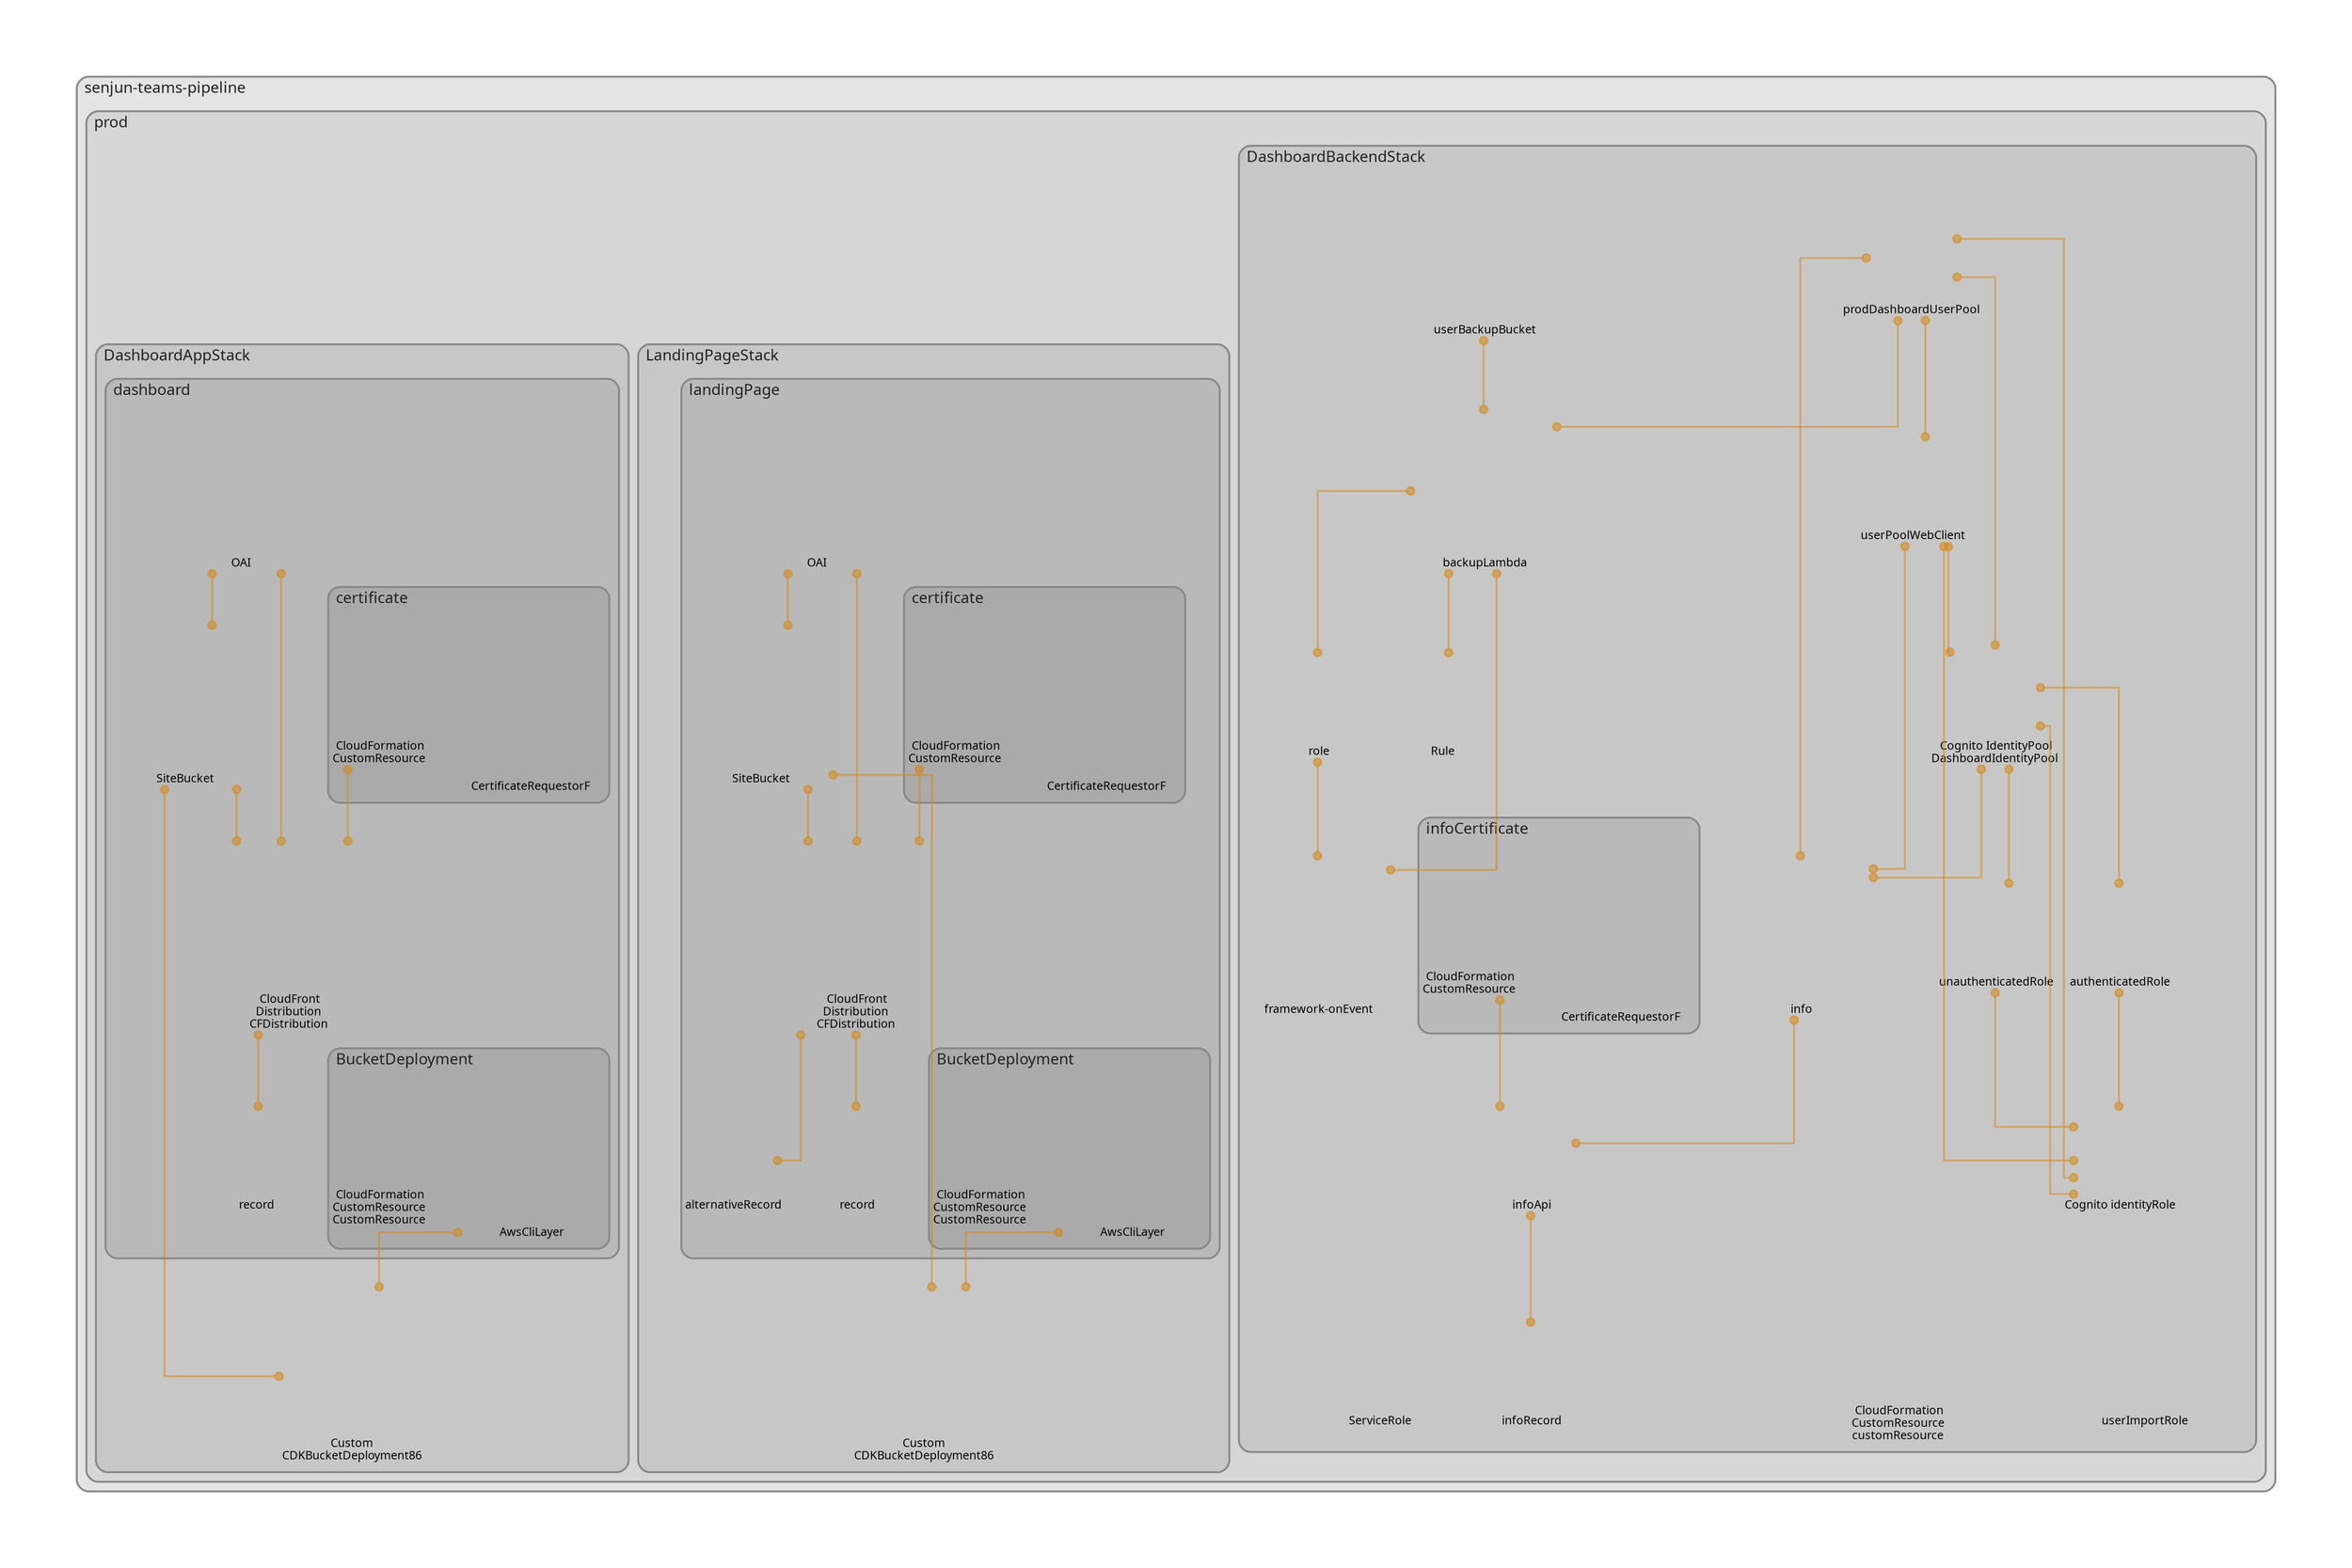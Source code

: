 digraph "Diagram" {
  splines = "ortho";
  pad = "1.0";
  nodesep = "0.60";
  ranksep = "0.75";
  fontname = "Sans-Serif";
  fontsize = "15";
  dpi = "200";
  rankdir = "BT";
  compound = "true";
  fontcolor = "#222222";
  edge [
    color = "#D5871488",
    penwidth = 2,
    arrowhead = "dot",
    arrowtail = "dot",
  ];
  node [
    shape = "box",
    style = "rounded",
    fixedsize = true,
    width = 1.7,
    height = 1.7,
    labelloc = "c",
    imagescale = true,
    fontname = "Sans-Serif",
    fontsize = 8,
    margin = 8,
  ];
  subgraph "senjun-teams-pipeline" {
    subgraph "cluster-SubGraph.senjun-teams-pipeline" {
      graph [
        label = "senjun-teams-pipeline",
        labelloc = "b",
        labeljust = "l",
        margin = "10",
        fontsize = "16",
        penwidth = "2",
        pencolor = "#888888",
        style = "filled,rounded",
        fillcolor = "#e4e4e4",
      ];
      subgraph "cluster-SubGraph.prod" {
        graph [
          label = "prod",
          labelloc = "b",
          labeljust = "l",
          margin = "10",
          fontsize = "16",
          penwidth = "2",
          pencolor = "#888888",
          style = "filled,rounded",
          fillcolor = "#d6d6d6",
        ];
        subgraph "cluster-SubGraph.DashboardBackendStack" {
          graph [
            label = "DashboardBackendStack",
            labelloc = "b",
            labeljust = "l",
            margin = "10",
            fontsize = "16",
            penwidth = "2",
            pencolor = "#888888",
            style = "filled,rounded",
            fillcolor = "#c7c7c7",
          ];
          "senjun-teams-pipeline/prod/DashboardBackendStack/prodDashboardUserPool" [
            label = "\nprodDashboardUserPool",
            fontsize = 12,
            image = "/Users/martinmuller/git/senjun-teams/backend/node_modules/cdk-dia/icons/aws/Service/Arch_Security-Identity-Compliance/64/Arch_Amazon-Cognito_64.png",
            imagescale = "true",
            imagepos = "tc",
            penwidth = "0",
            shape = "node",
            fixedsize = "true",
            labelloc = "b",
            width = 1.2,
            height = 1.682,
          ];
          "senjun-teams-pipeline/prod/DashboardBackendStack/userPoolWebClient" [
            label = " userPoolWebClient",
            fontsize = 12,
            image = "/Users/martinmuller/git/senjun-teams/backend/node_modules/cdk-dia/icons/aws/Service/Arch_Security-Identity-Compliance/64/Arch_Amazon-Cognito_64.png",
            imagescale = "true",
            imagepos = "tc",
            penwidth = "0",
            shape = "node",
            fixedsize = "true",
            labelloc = "b",
            width = 1.2,
            height = 1.466,
          ];
          "senjun-teams-pipeline/prod/DashboardBackendStack/DashboardIdentityPool" [
            label = " Cognito IdentityPool\nDashboardIdentityPool",
            fontsize = 12,
            image = "/Users/martinmuller/git/senjun-teams/backend/node_modules/cdk-dia/icons/aws/Service/Arch_Security-Identity-Compliance/64/Arch_Amazon-Cognito_64.png",
            imagescale = "true",
            imagepos = "tc",
            penwidth = "0",
            shape = "node",
            fixedsize = "true",
            labelloc = "b",
            width = 1.2,
            height = 1.682,
          ];
          "senjun-teams-pipeline/prod/DashboardBackendStack/unauthenticatedRole" [
            label = " unauthenticatedRole",
            fontsize = 12,
            image = "/Users/martinmuller/git/senjun-teams/backend/node_modules/cdk-dia/icons/aws/Service/Arch_Security-Identity-Compliance/64/Arch_AWS-Identity-and-Access-Management_64@5x.png",
            imagescale = "true",
            imagepos = "tc",
            penwidth = "0",
            shape = "node",
            fixedsize = "true",
            labelloc = "b",
            width = 1.2,
            height = 1.466,
          ];
          "senjun-teams-pipeline/prod/DashboardBackendStack/authenticatedRole" [
            label = " authenticatedRole",
            fontsize = 12,
            image = "/Users/martinmuller/git/senjun-teams/backend/node_modules/cdk-dia/icons/aws/Service/Arch_Security-Identity-Compliance/64/Arch_AWS-Identity-and-Access-Management_64@5x.png",
            imagescale = "true",
            imagepos = "tc",
            penwidth = "0",
            shape = "node",
            fixedsize = "true",
            labelloc = "b",
            width = 1.2,
            height = 1.466,
          ];
          "senjun-teams-pipeline/prod/DashboardBackendStack/identityRole" [
            label = " Cognito identityRole",
            fontsize = 12,
            image = "/Users/martinmuller/git/senjun-teams/backend/node_modules/cdk-dia/icons/aws/Service/Arch_Security-Identity-Compliance/64/Arch_Amazon-Cognito_64.png",
            imagescale = "true",
            imagepos = "tc",
            penwidth = "0",
            shape = "node",
            fixedsize = "true",
            labelloc = "b",
            width = 1.2,
            height = 1.466,
          ];
          "senjun-teams-pipeline/prod/DashboardBackendStack/userBackupBucket" [
            label = " userBackupBucket",
            fontsize = 12,
            image = "/Users/martinmuller/git/senjun-teams/backend/node_modules/cdk-dia/icons/aws/Service/Arch_Storage/64/Arch_Amazon-S3-Standard_64@5x.png",
            imagescale = "true",
            imagepos = "tc",
            penwidth = "0",
            shape = "node",
            fixedsize = "true",
            labelloc = "b",
            width = 2,
            height = 2.266,
          ];
          "senjun-teams-pipeline/prod/DashboardBackendStack/backupLambda" [
            label = " backupLambda",
            fontsize = 12,
            image = "/Users/martinmuller/git/senjun-teams/backend/node_modules/cdk-dia/icons/aws/Service/Arch_Compute/64/Arch_AWS-Lambda_64@5x.png",
            imagescale = "true",
            imagepos = "tc",
            penwidth = "0",
            shape = "node",
            fixedsize = "true",
            labelloc = "b",
            width = 2,
            height = 2.266,
          ];
          "senjun-teams-pipeline/prod/DashboardBackendStack/userImportRole" [
            label = " userImportRole",
            fontsize = 12,
            image = "/Users/martinmuller/git/senjun-teams/backend/node_modules/cdk-dia/icons/aws/Service/Arch_Security-Identity-Compliance/64/Arch_AWS-Identity-and-Access-Management_64@5x.png",
            imagescale = "true",
            imagepos = "tc",
            penwidth = "0",
            shape = "node",
            fixedsize = "true",
            labelloc = "b",
            width = 1.2,
            height = 1.466,
          ];
          "senjun-teams-pipeline/prod/DashboardBackendStack/Rule" [
            label = " Rule",
            fontsize = 12,
            image = "/Users/martinmuller/git/senjun-teams/backend/node_modules/cdk-dia/icons/aws/Service/Arch_App-Integration/Arch_64/Arch_Amazon-EventBridge_64@5x.png",
            imagescale = "true",
            imagepos = "tc",
            penwidth = "0",
            shape = "node",
            fixedsize = "true",
            labelloc = "b",
            width = 1.2,
            height = 1.466,
          ];
          "senjun-teams-pipeline/prod/DashboardBackendStack/role" [
            label = " role",
            fontsize = 12,
            image = "/Users/martinmuller/git/senjun-teams/backend/node_modules/cdk-dia/icons/aws/Service/Arch_Security-Identity-Compliance/64/Arch_AWS-Identity-and-Access-Management_64@5x.png",
            imagescale = "true",
            imagepos = "tc",
            penwidth = "0",
            shape = "node",
            fixedsize = "true",
            labelloc = "b",
            width = 1.2,
            height = 1.466,
          ];
          "senjun-teams-pipeline/prod/DashboardBackendStack/customResource" [
            label = " CloudFormation\nCustomResource\ncustomResource",
            fontsize = 12,
            image = "/Users/martinmuller/git/senjun-teams/backend/node_modules/cdk-dia/icons/aws/Service/Arch_Management-Governance/64/Arch_AWS-CloudFormation_64@5x.png",
            imagescale = "true",
            imagepos = "tc",
            penwidth = "0",
            shape = "node",
            fixedsize = "true",
            labelloc = "b",
            width = 1.2,
            height = 1.898,
          ];
          "senjun-teams-pipeline/prod/DashboardBackendStack/info" [
            label = " info",
            fontsize = 12,
            image = "/Users/martinmuller/git/senjun-teams/backend/node_modules/cdk-dia/icons/aws/Service/Arch_Compute/64/Arch_AWS-Lambda_64@5x.png",
            imagescale = "true",
            imagepos = "tc",
            penwidth = "0",
            shape = "node",
            fixedsize = "true",
            labelloc = "b",
            width = 2,
            height = 2.266,
          ];
          "senjun-teams-pipeline/prod/DashboardBackendStack/infoApi" [
            label = " infoApi",
            fontsize = 12,
            image = "/Users/martinmuller/git/senjun-teams/backend/node_modules/cdk-dia/icons/aws/Service/Arch_Networking-Content/64/Arch_Amazon-API-Gateway_64@5x.png",
            imagescale = "true",
            imagepos = "tc",
            penwidth = "0",
            shape = "node",
            fixedsize = "true",
            labelloc = "b",
            width = 1.2,
            height = 1.466,
          ];
          "senjun-teams-pipeline/prod/DashboardBackendStack/infoRecord" [
            label = " infoRecord",
            fontsize = 12,
            image = "/Users/martinmuller/git/senjun-teams/backend/node_modules/cdk-dia/icons/aws/Resource/Res_Networking-and-Content-Delivery/Res_48_Dark/Res_Amazon-Route-53-Hosted-Zone_48_Dark_gen.png",
            imagescale = "true",
            imagepos = "tc",
            penwidth = "0",
            shape = "node",
            fixedsize = "true",
            labelloc = "b",
            width = 1.2,
            height = 1.466,
          ];
          "senjun-teams-pipeline/prod/DashboardBackendStack/provider/framework-onEvent" [
            label = " framework-onEvent",
            fontsize = 12,
            image = "/Users/martinmuller/git/senjun-teams/backend/node_modules/cdk-dia/icons/aws/Service/Arch_Compute/64/Arch_AWS-Lambda_64@5x.png",
            imagescale = "true",
            imagepos = "tc",
            penwidth = "0",
            shape = "node",
            fixedsize = "true",
            labelloc = "b",
            width = 2,
            height = 2.266,
          ];
          "senjun-teams-pipeline/prod/DashboardBackendStack/LogRetentionaae0aa3c5b4d4f87b02d85b201efdd8a/ServiceRole" [
            label = " ServiceRole",
            fontsize = 12,
            image = "/Users/martinmuller/git/senjun-teams/backend/node_modules/cdk-dia/icons/aws/Service/Arch_Security-Identity-Compliance/64/Arch_AWS-Identity-and-Access-Management_64@5x.png",
            imagescale = "true",
            imagepos = "tc",
            penwidth = "0",
            shape = "node",
            fixedsize = "true",
            labelloc = "b",
            width = 1.2,
            height = 1.466,
          ];
          subgraph "cluster-SubGraph.infoCertificate" {
            graph [
              label = "infoCertificate",
              labelloc = "b",
              labeljust = "l",
              margin = "10",
              fontsize = "16",
              penwidth = "2",
              pencolor = "#888888",
              style = "filled,rounded",
              fillcolor = "#b9b9b9",
            ];
            "senjun-teams-pipeline/prod/DashboardBackendStack/infoCertificate/CertificateRequestorFunction" [
              label = "\nCertificateRequestorF",
              fontsize = 12,
              image = "/Users/martinmuller/git/senjun-teams/backend/node_modules/cdk-dia/icons/aws/Service/Arch_Compute/64/Arch_AWS-Lambda_64@5x.png",
              imagescale = "true",
              imagepos = "tc",
              penwidth = "0",
              shape = "node",
              fixedsize = "true",
              labelloc = "b",
              width = 2,
              height = 2.4819999999999998,
            ];
            "senjun-teams-pipeline/prod/DashboardBackendStack/infoCertificate/CertificateRequestorResource" [
              label = " CloudFormation\nCustomResource",
              fontsize = 12,
              image = "/Users/martinmuller/git/senjun-teams/backend/node_modules/cdk-dia/icons/aws/Service/Arch_Management-Governance/64/Arch_AWS-CloudFormation_64@5x.png",
              imagescale = "true",
              imagepos = "tc",
              penwidth = "0",
              shape = "node",
              fixedsize = "true",
              labelloc = "b",
              width = 1.2,
              height = 1.682,
            ];
          }
        }
        subgraph "cluster-SubGraph.LandingPageStack" {
          graph [
            label = "LandingPageStack",
            labelloc = "b",
            labeljust = "l",
            margin = "10",
            fontsize = "16",
            penwidth = "2",
            pencolor = "#888888",
            style = "filled,rounded",
            fillcolor = "#c7c7c7",
          ];
          "senjun-teams-pipeline/prod/LandingPageStack/Custom__CDKBucketDeployment8693BB64968944B69AAFB0CC9EB8756C" [
            label = " Custom \nCDKBucketDeployment86",
            fontsize = 12,
            image = "/Users/martinmuller/git/senjun-teams/backend/node_modules/cdk-dia/icons/aws/Service/Arch_Compute/64/Arch_AWS-Lambda_64@5x.png",
            imagescale = "true",
            imagepos = "tc",
            penwidth = "0",
            shape = "node",
            fixedsize = "true",
            labelloc = "b",
            width = 2,
            height = 2.4819999999999998,
          ];
          subgraph "cluster-SubGraph.landingPage" {
            graph [
              label = "landingPage",
              labelloc = "b",
              labeljust = "l",
              margin = "10",
              fontsize = "16",
              penwidth = "2",
              pencolor = "#888888",
              style = "filled,rounded",
              fillcolor = "#b9b9b9",
            ];
            "senjun-teams-pipeline/prod/LandingPageStack/landingPage/SiteBucket" [
              label = " SiteBucket",
              fontsize = 12,
              image = "/Users/martinmuller/git/senjun-teams/backend/node_modules/cdk-dia/icons/aws/Service/Arch_Storage/64/Arch_Amazon-S3-Standard_64@5x.png",
              imagescale = "true",
              imagepos = "tc",
              penwidth = "0",
              shape = "node",
              fixedsize = "true",
              labelloc = "b",
              width = 2,
              height = 2.266,
            ];
            "senjun-teams-pipeline/prod/LandingPageStack/landingPage/OAI" [
              label = " OAI",
              fontsize = 12,
              image = "/Users/martinmuller/git/senjun-teams/backend/node_modules/cdk-dia/icons/aws/Resource/Res_Security-Identity-and-Compliance/Res_48_Dark/Res_AWS-Identity-Access-Management_Permissions_48_Dark_gen.png",
              imagescale = "true",
              imagepos = "tc",
              penwidth = "0",
              shape = "node",
              fixedsize = "true",
              labelloc = "b",
              width = 2,
              height = 2.266,
            ];
            "senjun-teams-pipeline/prod/LandingPageStack/landingPage/record" [
              label = " record",
              fontsize = 12,
              image = "/Users/martinmuller/git/senjun-teams/backend/node_modules/cdk-dia/icons/aws/Resource/Res_Networking-and-Content-Delivery/Res_48_Dark/Res_Amazon-Route-53-Hosted-Zone_48_Dark_gen.png",
              imagescale = "true",
              imagepos = "tc",
              penwidth = "0",
              shape = "node",
              fixedsize = "true",
              labelloc = "b",
              width = 1.2,
              height = 1.466,
            ];
            "senjun-teams-pipeline/prod/LandingPageStack/landingPage/alternativeRecord" [
              label = " alternativeRecord",
              fontsize = 12,
              image = "/Users/martinmuller/git/senjun-teams/backend/node_modules/cdk-dia/icons/aws/Resource/Res_Networking-and-Content-Delivery/Res_48_Dark/Res_Amazon-Route-53-Hosted-Zone_48_Dark_gen.png",
              imagescale = "true",
              imagepos = "tc",
              penwidth = "0",
              shape = "node",
              fixedsize = "true",
              labelloc = "b",
              width = 1.2,
              height = 1.466,
            ];
            "senjun-teams-pipeline/prod/LandingPageStack/landingPage/Distribution/CFDistribution" [
              label = " CloudFront\nDistribution\nCFDistribution",
              fontsize = 12,
              image = "/Users/martinmuller/git/senjun-teams/backend/node_modules/cdk-dia/icons/aws/Service/Arch_Networking-Content/64/Arch_Amazon-CloudFront_64@5x.png",
              imagescale = "true",
              imagepos = "tc",
              penwidth = "0",
              shape = "node",
              fixedsize = "true",
              labelloc = "b",
              width = 2,
              height = 2.6979999999999995,
            ];
            subgraph "cluster-SubGraph.certificate" {
              graph [
                label = "certificate",
                labelloc = "b",
                labeljust = "l",
                margin = "10",
                fontsize = "16",
                penwidth = "2",
                pencolor = "#888888",
                style = "filled,rounded",
                fillcolor = "#aaaaaa",
              ];
              "senjun-teams-pipeline/prod/LandingPageStack/landingPage/certificate/CertificateRequestorFunction" [
                label = "\nCertificateRequestorF",
                fontsize = 12,
                image = "/Users/martinmuller/git/senjun-teams/backend/node_modules/cdk-dia/icons/aws/Service/Arch_Compute/64/Arch_AWS-Lambda_64@5x.png",
                imagescale = "true",
                imagepos = "tc",
                penwidth = "0",
                shape = "node",
                fixedsize = "true",
                labelloc = "b",
                width = 2,
                height = 2.4819999999999998,
              ];
              "senjun-teams-pipeline/prod/LandingPageStack/landingPage/certificate/CertificateRequestorResource" [
                label = " CloudFormation\nCustomResource",
                fontsize = 12,
                image = "/Users/martinmuller/git/senjun-teams/backend/node_modules/cdk-dia/icons/aws/Service/Arch_Management-Governance/64/Arch_AWS-CloudFormation_64@5x.png",
                imagescale = "true",
                imagepos = "tc",
                penwidth = "0",
                shape = "node",
                fixedsize = "true",
                labelloc = "b",
                width = 1.2,
                height = 1.682,
              ];
            }
            subgraph "cluster-SubGraph.BucketDeployment" {
              graph [
                label = "BucketDeployment",
                labelloc = "b",
                labeljust = "l",
                margin = "10",
                fontsize = "16",
                penwidth = "2",
                pencolor = "#888888",
                style = "filled,rounded",
                fillcolor = "#aaaaaa",
              ];
              "senjun-teams-pipeline/prod/LandingPageStack/landingPage/BucketDeployment/AwsCliLayer" [
                label = " AwsCliLayer",
                fontsize = 12,
                image = "/Users/martinmuller/git/senjun-teams/backend/node_modules/cdk-dia/icons/aws/Service/Arch_Compute/64/Arch_AWS-Lambda_64@5x.png",
                imagescale = "true",
                imagepos = "tc",
                penwidth = "0",
                shape = "node",
                fixedsize = "true",
                labelloc = "b",
                width = 2,
                height = 2.266,
              ];
              "senjun-teams-pipeline/prod/LandingPageStack/landingPage/BucketDeployment/CustomResource" [
                label = " CloudFormation\nCustomResource\nCustomResource",
                fontsize = 12,
                image = "/Users/martinmuller/git/senjun-teams/backend/node_modules/cdk-dia/icons/aws/Service/Arch_Management-Governance/64/Arch_AWS-CloudFormation_64@5x.png",
                imagescale = "true",
                imagepos = "tc",
                penwidth = "0",
                shape = "node",
                fixedsize = "true",
                labelloc = "b",
                width = 1.2,
                height = 1.898,
              ];
            }
          }
        }
        subgraph "cluster-SubGraph.DashboardAppStack" {
          graph [
            label = "DashboardAppStack",
            labelloc = "b",
            labeljust = "l",
            margin = "10",
            fontsize = "16",
            penwidth = "2",
            pencolor = "#888888",
            style = "filled,rounded",
            fillcolor = "#c7c7c7",
          ];
          "senjun-teams-pipeline/prod/DashboardAppStack/Custom__CDKBucketDeployment8693BB64968944B69AAFB0CC9EB8756C" [
            label = " Custom \nCDKBucketDeployment86",
            fontsize = 12,
            image = "/Users/martinmuller/git/senjun-teams/backend/node_modules/cdk-dia/icons/aws/Service/Arch_Compute/64/Arch_AWS-Lambda_64@5x.png",
            imagescale = "true",
            imagepos = "tc",
            penwidth = "0",
            shape = "node",
            fixedsize = "true",
            labelloc = "b",
            width = 2,
            height = 2.4819999999999998,
          ];
          subgraph "cluster-SubGraph.dashboard" {
            graph [
              label = "dashboard",
              labelloc = "b",
              labeljust = "l",
              margin = "10",
              fontsize = "16",
              penwidth = "2",
              pencolor = "#888888",
              style = "filled,rounded",
              fillcolor = "#b9b9b9",
            ];
            "senjun-teams-pipeline/prod/DashboardAppStack/dashboard/SiteBucket" [
              label = " SiteBucket",
              fontsize = 12,
              image = "/Users/martinmuller/git/senjun-teams/backend/node_modules/cdk-dia/icons/aws/Service/Arch_Storage/64/Arch_Amazon-S3-Standard_64@5x.png",
              imagescale = "true",
              imagepos = "tc",
              penwidth = "0",
              shape = "node",
              fixedsize = "true",
              labelloc = "b",
              width = 2,
              height = 2.266,
            ];
            "senjun-teams-pipeline/prod/DashboardAppStack/dashboard/OAI" [
              label = " OAI",
              fontsize = 12,
              image = "/Users/martinmuller/git/senjun-teams/backend/node_modules/cdk-dia/icons/aws/Resource/Res_Security-Identity-and-Compliance/Res_48_Dark/Res_AWS-Identity-Access-Management_Permissions_48_Dark_gen.png",
              imagescale = "true",
              imagepos = "tc",
              penwidth = "0",
              shape = "node",
              fixedsize = "true",
              labelloc = "b",
              width = 2,
              height = 2.266,
            ];
            "senjun-teams-pipeline/prod/DashboardAppStack/dashboard/record" [
              label = " record",
              fontsize = 12,
              image = "/Users/martinmuller/git/senjun-teams/backend/node_modules/cdk-dia/icons/aws/Resource/Res_Networking-and-Content-Delivery/Res_48_Dark/Res_Amazon-Route-53-Hosted-Zone_48_Dark_gen.png",
              imagescale = "true",
              imagepos = "tc",
              penwidth = "0",
              shape = "node",
              fixedsize = "true",
              labelloc = "b",
              width = 1.2,
              height = 1.466,
            ];
            "senjun-teams-pipeline/prod/DashboardAppStack/dashboard/Distribution/CFDistribution" [
              label = " CloudFront\nDistribution\nCFDistribution",
              fontsize = 12,
              image = "/Users/martinmuller/git/senjun-teams/backend/node_modules/cdk-dia/icons/aws/Service/Arch_Networking-Content/64/Arch_Amazon-CloudFront_64@5x.png",
              imagescale = "true",
              imagepos = "tc",
              penwidth = "0",
              shape = "node",
              fixedsize = "true",
              labelloc = "b",
              width = 2,
              height = 2.6979999999999995,
            ];
            subgraph "cluster-SubGraph.certificate" {
              graph [
                label = "certificate",
                labelloc = "b",
                labeljust = "l",
                margin = "10",
                fontsize = "16",
                penwidth = "2",
                pencolor = "#888888",
                style = "filled,rounded",
                fillcolor = "#aaaaaa",
              ];
              "senjun-teams-pipeline/prod/DashboardAppStack/dashboard/certificate/CertificateRequestorFunction" [
                label = "\nCertificateRequestorF",
                fontsize = 12,
                image = "/Users/martinmuller/git/senjun-teams/backend/node_modules/cdk-dia/icons/aws/Service/Arch_Compute/64/Arch_AWS-Lambda_64@5x.png",
                imagescale = "true",
                imagepos = "tc",
                penwidth = "0",
                shape = "node",
                fixedsize = "true",
                labelloc = "b",
                width = 2,
                height = 2.4819999999999998,
              ];
              "senjun-teams-pipeline/prod/DashboardAppStack/dashboard/certificate/CertificateRequestorResource" [
                label = " CloudFormation\nCustomResource",
                fontsize = 12,
                image = "/Users/martinmuller/git/senjun-teams/backend/node_modules/cdk-dia/icons/aws/Service/Arch_Management-Governance/64/Arch_AWS-CloudFormation_64@5x.png",
                imagescale = "true",
                imagepos = "tc",
                penwidth = "0",
                shape = "node",
                fixedsize = "true",
                labelloc = "b",
                width = 1.2,
                height = 1.682,
              ];
            }
            subgraph "cluster-SubGraph.BucketDeployment" {
              graph [
                label = "BucketDeployment",
                labelloc = "b",
                labeljust = "l",
                margin = "10",
                fontsize = "16",
                penwidth = "2",
                pencolor = "#888888",
                style = "filled,rounded",
                fillcolor = "#aaaaaa",
              ];
              "senjun-teams-pipeline/prod/DashboardAppStack/dashboard/BucketDeployment/AwsCliLayer" [
                label = " AwsCliLayer",
                fontsize = 12,
                image = "/Users/martinmuller/git/senjun-teams/backend/node_modules/cdk-dia/icons/aws/Service/Arch_Compute/64/Arch_AWS-Lambda_64@5x.png",
                imagescale = "true",
                imagepos = "tc",
                penwidth = "0",
                shape = "node",
                fixedsize = "true",
                labelloc = "b",
                width = 2,
                height = 2.266,
              ];
              "senjun-teams-pipeline/prod/DashboardAppStack/dashboard/BucketDeployment/CustomResource" [
                label = " CloudFormation\nCustomResource\nCustomResource",
                fontsize = 12,
                image = "/Users/martinmuller/git/senjun-teams/backend/node_modules/cdk-dia/icons/aws/Service/Arch_Management-Governance/64/Arch_AWS-CloudFormation_64@5x.png",
                imagescale = "true",
                imagepos = "tc",
                penwidth = "0",
                shape = "node",
                fixedsize = "true",
                labelloc = "b",
                width = 1.2,
                height = 1.898,
              ];
            }
          }
        }
      }
    }
  }
  "senjun-teams-pipeline/prod/DashboardBackendStack/userPoolWebClient" -> "senjun-teams-pipeline/prod/DashboardBackendStack/prodDashboardUserPool" [
    dir = "both",
  ];
  "senjun-teams-pipeline/prod/DashboardBackendStack/DashboardIdentityPool" -> "senjun-teams-pipeline/prod/DashboardBackendStack/prodDashboardUserPool" [
    dir = "both",
  ];
  "senjun-teams-pipeline/prod/DashboardBackendStack/DashboardIdentityPool" -> "senjun-teams-pipeline/prod/DashboardBackendStack/userPoolWebClient" [
    dir = "both",
  ];
  "senjun-teams-pipeline/prod/DashboardBackendStack/unauthenticatedRole" -> "senjun-teams-pipeline/prod/DashboardBackendStack/DashboardIdentityPool" [
    dir = "both",
  ];
  "senjun-teams-pipeline/prod/DashboardBackendStack/authenticatedRole" -> "senjun-teams-pipeline/prod/DashboardBackendStack/DashboardIdentityPool" [
    dir = "both",
  ];
  "senjun-teams-pipeline/prod/DashboardBackendStack/identityRole" -> "senjun-teams-pipeline/prod/DashboardBackendStack/DashboardIdentityPool" [
    dir = "both",
  ];
  "senjun-teams-pipeline/prod/DashboardBackendStack/identityRole" -> "senjun-teams-pipeline/prod/DashboardBackendStack/prodDashboardUserPool" [
    dir = "both",
  ];
  "senjun-teams-pipeline/prod/DashboardBackendStack/identityRole" -> "senjun-teams-pipeline/prod/DashboardBackendStack/userPoolWebClient" [
    dir = "both",
  ];
  "senjun-teams-pipeline/prod/DashboardBackendStack/identityRole" -> "senjun-teams-pipeline/prod/DashboardBackendStack/unauthenticatedRole" [
    dir = "both",
  ];
  "senjun-teams-pipeline/prod/DashboardBackendStack/identityRole" -> "senjun-teams-pipeline/prod/DashboardBackendStack/authenticatedRole" [
    dir = "both",
  ];
  "senjun-teams-pipeline/prod/DashboardBackendStack/backupLambda" -> "senjun-teams-pipeline/prod/DashboardBackendStack/prodDashboardUserPool" [
    dir = "both",
  ];
  "senjun-teams-pipeline/prod/DashboardBackendStack/backupLambda" -> "senjun-teams-pipeline/prod/DashboardBackendStack/userBackupBucket" [
    dir = "both",
  ];
  "senjun-teams-pipeline/prod/DashboardBackendStack/Rule" -> "senjun-teams-pipeline/prod/DashboardBackendStack/backupLambda" [
    dir = "both",
  ];
  "senjun-teams-pipeline/prod/DashboardBackendStack/role" -> "senjun-teams-pipeline/prod/DashboardBackendStack/backupLambda" [
    dir = "both",
  ];
  "senjun-teams-pipeline/prod/DashboardBackendStack/info" -> "senjun-teams-pipeline/prod/DashboardBackendStack/DashboardIdentityPool" [
    dir = "both",
  ];
  "senjun-teams-pipeline/prod/DashboardBackendStack/info" -> "senjun-teams-pipeline/prod/DashboardBackendStack/prodDashboardUserPool" [
    dir = "both",
  ];
  "senjun-teams-pipeline/prod/DashboardBackendStack/info" -> "senjun-teams-pipeline/prod/DashboardBackendStack/userPoolWebClient" [
    dir = "both",
  ];
  "senjun-teams-pipeline/prod/DashboardBackendStack/infoApi" -> "senjun-teams-pipeline/prod/DashboardBackendStack/infoCertificate/CertificateRequestorResource" [
    dir = "both",
  ];
  "senjun-teams-pipeline/prod/DashboardBackendStack/infoApi" -> "senjun-teams-pipeline/prod/DashboardBackendStack/info" [
    dir = "both",
  ];
  "senjun-teams-pipeline/prod/DashboardBackendStack/infoRecord" -> "senjun-teams-pipeline/prod/DashboardBackendStack/infoApi" [
    dir = "both",
  ];
  "senjun-teams-pipeline/prod/DashboardBackendStack/provider/framework-onEvent" -> "senjun-teams-pipeline/prod/DashboardBackendStack/backupLambda" [
    dir = "both",
  ];
  "senjun-teams-pipeline/prod/DashboardBackendStack/provider/framework-onEvent" -> "senjun-teams-pipeline/prod/DashboardBackendStack/role" [
    dir = "both",
  ];
  "senjun-teams-pipeline/prod/LandingPageStack/landingPage/SiteBucket" -> "senjun-teams-pipeline/prod/LandingPageStack/landingPage/OAI" [
    dir = "both",
  ];
  "senjun-teams-pipeline/prod/LandingPageStack/landingPage/record" -> "senjun-teams-pipeline/prod/LandingPageStack/landingPage/Distribution/CFDistribution" [
    dir = "both",
  ];
  "senjun-teams-pipeline/prod/LandingPageStack/landingPage/alternativeRecord" -> "senjun-teams-pipeline/prod/LandingPageStack/landingPage/Distribution/CFDistribution" [
    dir = "both",
  ];
  "senjun-teams-pipeline/prod/LandingPageStack/landingPage/Distribution/CFDistribution" -> "senjun-teams-pipeline/prod/LandingPageStack/landingPage/certificate/CertificateRequestorResource" [
    dir = "both",
  ];
  "senjun-teams-pipeline/prod/LandingPageStack/landingPage/Distribution/CFDistribution" -> "senjun-teams-pipeline/prod/LandingPageStack/landingPage/SiteBucket" [
    dir = "both",
  ];
  "senjun-teams-pipeline/prod/LandingPageStack/landingPage/Distribution/CFDistribution" -> "senjun-teams-pipeline/prod/LandingPageStack/landingPage/OAI" [
    dir = "both",
  ];
  "senjun-teams-pipeline/prod/LandingPageStack/Custom__CDKBucketDeployment8693BB64968944B69AAFB0CC9EB8756C" -> "senjun-teams-pipeline/prod/LandingPageStack/landingPage/SiteBucket" [
    dir = "both",
  ];
  "senjun-teams-pipeline/prod/LandingPageStack/Custom__CDKBucketDeployment8693BB64968944B69AAFB0CC9EB8756C" -> "senjun-teams-pipeline/prod/LandingPageStack/landingPage/BucketDeployment/AwsCliLayer" [
    dir = "both",
  ];
  "senjun-teams-pipeline/prod/DashboardAppStack/dashboard/SiteBucket" -> "senjun-teams-pipeline/prod/DashboardAppStack/dashboard/OAI" [
    dir = "both",
  ];
  "senjun-teams-pipeline/prod/DashboardAppStack/dashboard/record" -> "senjun-teams-pipeline/prod/DashboardAppStack/dashboard/Distribution/CFDistribution" [
    dir = "both",
  ];
  "senjun-teams-pipeline/prod/DashboardAppStack/dashboard/Distribution/CFDistribution" -> "senjun-teams-pipeline/prod/DashboardAppStack/dashboard/certificate/CertificateRequestorResource" [
    dir = "both",
  ];
  "senjun-teams-pipeline/prod/DashboardAppStack/dashboard/Distribution/CFDistribution" -> "senjun-teams-pipeline/prod/DashboardAppStack/dashboard/SiteBucket" [
    dir = "both",
  ];
  "senjun-teams-pipeline/prod/DashboardAppStack/dashboard/Distribution/CFDistribution" -> "senjun-teams-pipeline/prod/DashboardAppStack/dashboard/OAI" [
    dir = "both",
  ];
  "senjun-teams-pipeline/prod/DashboardAppStack/Custom__CDKBucketDeployment8693BB64968944B69AAFB0CC9EB8756C" -> "senjun-teams-pipeline/prod/DashboardAppStack/dashboard/SiteBucket" [
    dir = "both",
  ];
  "senjun-teams-pipeline/prod/DashboardAppStack/Custom__CDKBucketDeployment8693BB64968944B69AAFB0CC9EB8756C" -> "senjun-teams-pipeline/prod/DashboardAppStack/dashboard/BucketDeployment/AwsCliLayer" [
    dir = "both",
  ];
}